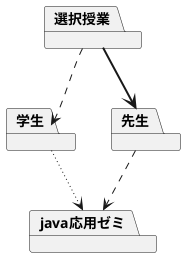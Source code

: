 @startuml ユースケース図
' left to right direction
package 選択授業 
package 学生
package 先生
package java応用ゼミ

選択授業-[dashed]->学生
選択授業-[bold]->先生
学生-[dotted]->java応用ゼミ
先生-[dashed]->java応用ゼミ

@enduml